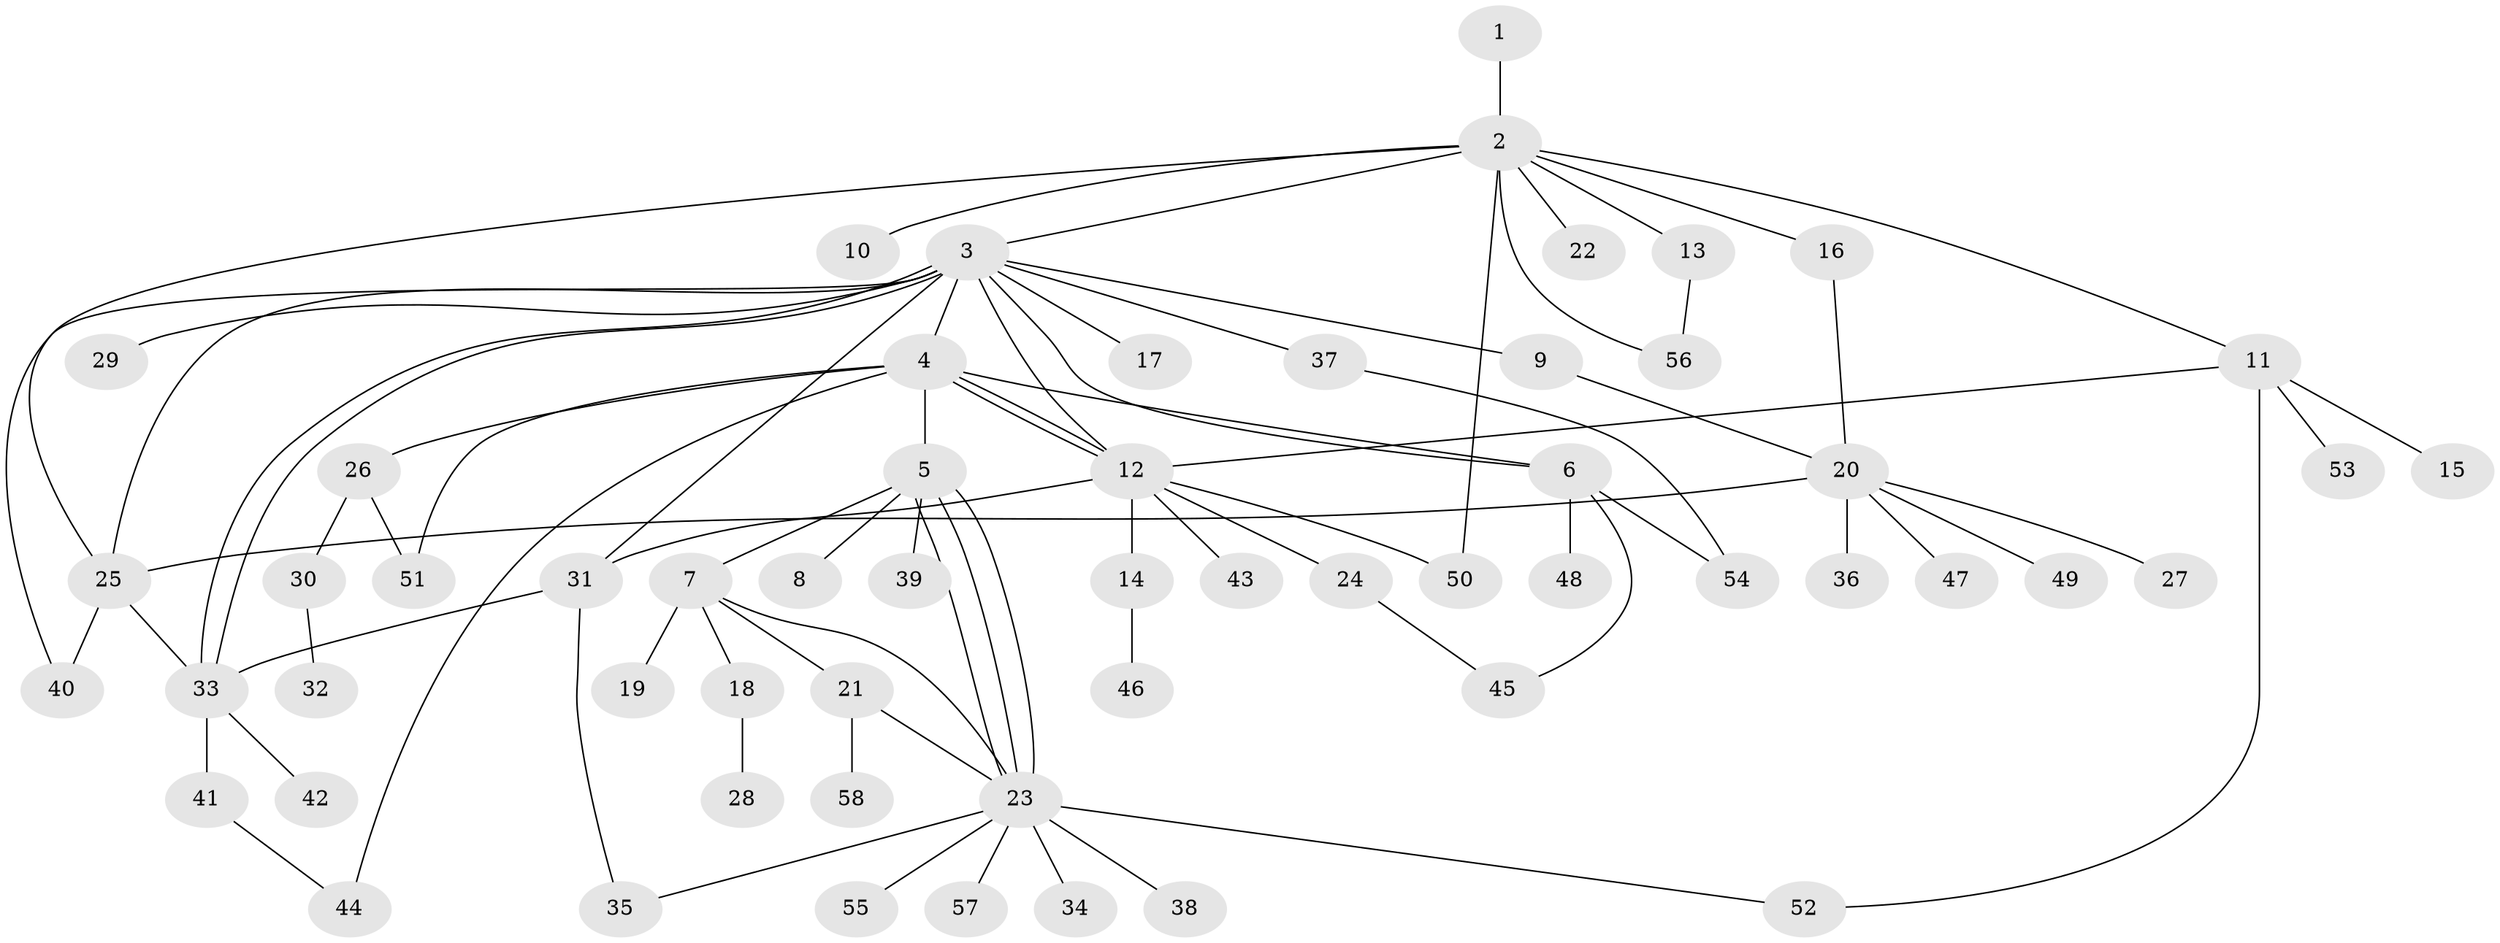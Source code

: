 // coarse degree distribution, {8: 0.024390243902439025, 12: 0.024390243902439025, 7: 0.024390243902439025, 10: 0.024390243902439025, 5: 0.024390243902439025, 4: 0.04878048780487805, 1: 0.5609756097560976, 2: 0.17073170731707318, 9: 0.024390243902439025, 6: 0.024390243902439025, 3: 0.04878048780487805}
// Generated by graph-tools (version 1.1) at 2025/51/02/27/25 19:51:57]
// undirected, 58 vertices, 81 edges
graph export_dot {
graph [start="1"]
  node [color=gray90,style=filled];
  1;
  2;
  3;
  4;
  5;
  6;
  7;
  8;
  9;
  10;
  11;
  12;
  13;
  14;
  15;
  16;
  17;
  18;
  19;
  20;
  21;
  22;
  23;
  24;
  25;
  26;
  27;
  28;
  29;
  30;
  31;
  32;
  33;
  34;
  35;
  36;
  37;
  38;
  39;
  40;
  41;
  42;
  43;
  44;
  45;
  46;
  47;
  48;
  49;
  50;
  51;
  52;
  53;
  54;
  55;
  56;
  57;
  58;
  1 -- 2;
  2 -- 3;
  2 -- 10;
  2 -- 11;
  2 -- 13;
  2 -- 16;
  2 -- 22;
  2 -- 25;
  2 -- 50;
  2 -- 56;
  3 -- 4;
  3 -- 6;
  3 -- 9;
  3 -- 12;
  3 -- 17;
  3 -- 25;
  3 -- 29;
  3 -- 31;
  3 -- 33;
  3 -- 33;
  3 -- 37;
  3 -- 40;
  4 -- 5;
  4 -- 6;
  4 -- 12;
  4 -- 12;
  4 -- 26;
  4 -- 44;
  4 -- 51;
  5 -- 7;
  5 -- 8;
  5 -- 23;
  5 -- 23;
  5 -- 23;
  5 -- 39;
  6 -- 45;
  6 -- 48;
  6 -- 54;
  7 -- 18;
  7 -- 19;
  7 -- 21;
  7 -- 23;
  9 -- 20;
  11 -- 12;
  11 -- 15;
  11 -- 52;
  11 -- 53;
  12 -- 14;
  12 -- 24;
  12 -- 31;
  12 -- 43;
  12 -- 50;
  13 -- 56;
  14 -- 46;
  16 -- 20;
  18 -- 28;
  20 -- 25;
  20 -- 27;
  20 -- 36;
  20 -- 47;
  20 -- 49;
  21 -- 23;
  21 -- 58;
  23 -- 34;
  23 -- 35;
  23 -- 38;
  23 -- 52;
  23 -- 55;
  23 -- 57;
  24 -- 45;
  25 -- 33;
  25 -- 40;
  26 -- 30;
  26 -- 51;
  30 -- 32;
  31 -- 33;
  31 -- 35;
  33 -- 41;
  33 -- 42;
  37 -- 54;
  41 -- 44;
}
